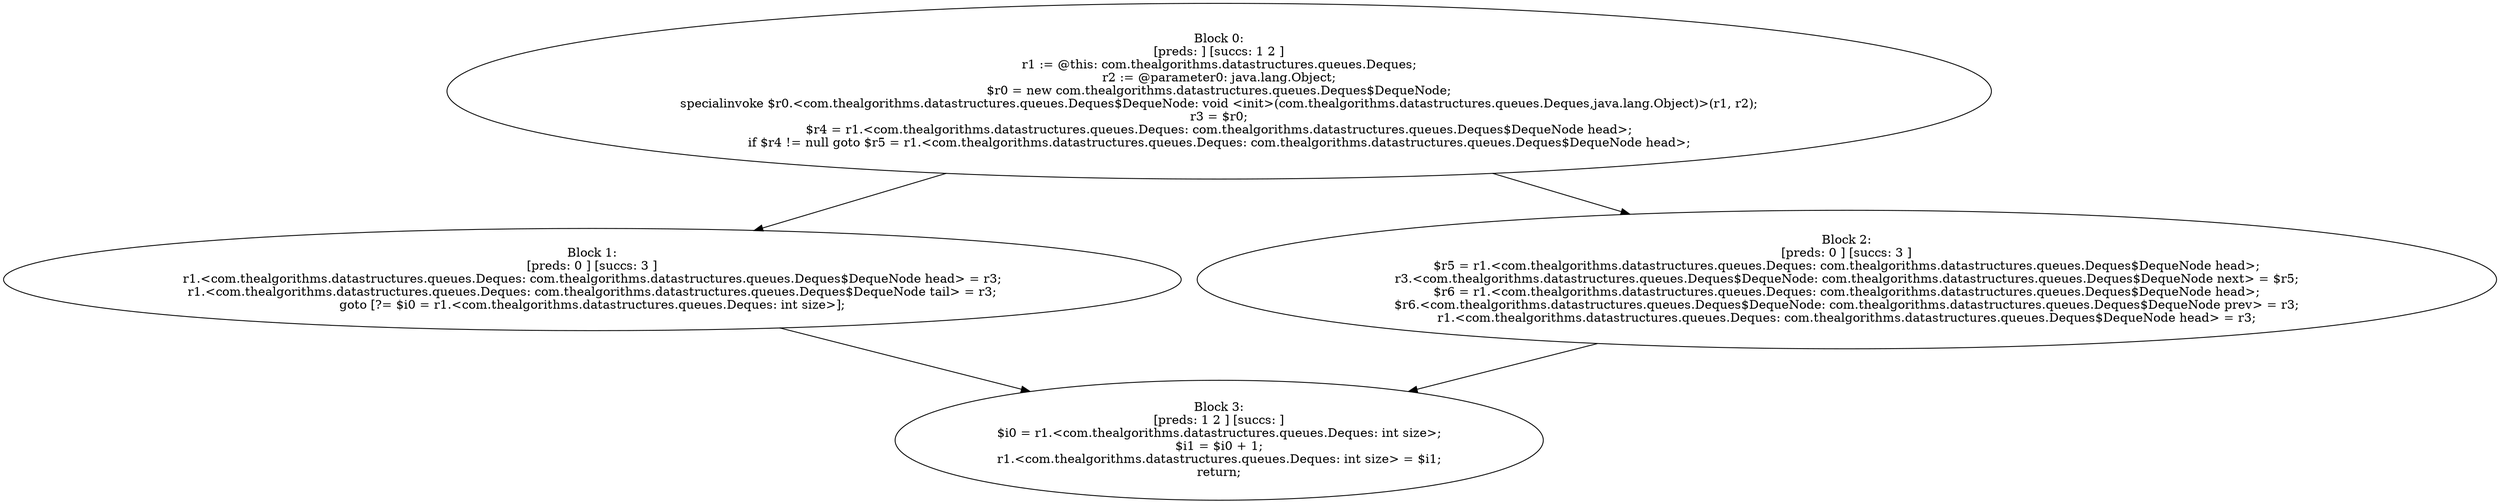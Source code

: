 digraph "unitGraph" {
    "Block 0:
[preds: ] [succs: 1 2 ]
r1 := @this: com.thealgorithms.datastructures.queues.Deques;
r2 := @parameter0: java.lang.Object;
$r0 = new com.thealgorithms.datastructures.queues.Deques$DequeNode;
specialinvoke $r0.<com.thealgorithms.datastructures.queues.Deques$DequeNode: void <init>(com.thealgorithms.datastructures.queues.Deques,java.lang.Object)>(r1, r2);
r3 = $r0;
$r4 = r1.<com.thealgorithms.datastructures.queues.Deques: com.thealgorithms.datastructures.queues.Deques$DequeNode head>;
if $r4 != null goto $r5 = r1.<com.thealgorithms.datastructures.queues.Deques: com.thealgorithms.datastructures.queues.Deques$DequeNode head>;
"
    "Block 1:
[preds: 0 ] [succs: 3 ]
r1.<com.thealgorithms.datastructures.queues.Deques: com.thealgorithms.datastructures.queues.Deques$DequeNode head> = r3;
r1.<com.thealgorithms.datastructures.queues.Deques: com.thealgorithms.datastructures.queues.Deques$DequeNode tail> = r3;
goto [?= $i0 = r1.<com.thealgorithms.datastructures.queues.Deques: int size>];
"
    "Block 2:
[preds: 0 ] [succs: 3 ]
$r5 = r1.<com.thealgorithms.datastructures.queues.Deques: com.thealgorithms.datastructures.queues.Deques$DequeNode head>;
r3.<com.thealgorithms.datastructures.queues.Deques$DequeNode: com.thealgorithms.datastructures.queues.Deques$DequeNode next> = $r5;
$r6 = r1.<com.thealgorithms.datastructures.queues.Deques: com.thealgorithms.datastructures.queues.Deques$DequeNode head>;
$r6.<com.thealgorithms.datastructures.queues.Deques$DequeNode: com.thealgorithms.datastructures.queues.Deques$DequeNode prev> = r3;
r1.<com.thealgorithms.datastructures.queues.Deques: com.thealgorithms.datastructures.queues.Deques$DequeNode head> = r3;
"
    "Block 3:
[preds: 1 2 ] [succs: ]
$i0 = r1.<com.thealgorithms.datastructures.queues.Deques: int size>;
$i1 = $i0 + 1;
r1.<com.thealgorithms.datastructures.queues.Deques: int size> = $i1;
return;
"
    "Block 0:
[preds: ] [succs: 1 2 ]
r1 := @this: com.thealgorithms.datastructures.queues.Deques;
r2 := @parameter0: java.lang.Object;
$r0 = new com.thealgorithms.datastructures.queues.Deques$DequeNode;
specialinvoke $r0.<com.thealgorithms.datastructures.queues.Deques$DequeNode: void <init>(com.thealgorithms.datastructures.queues.Deques,java.lang.Object)>(r1, r2);
r3 = $r0;
$r4 = r1.<com.thealgorithms.datastructures.queues.Deques: com.thealgorithms.datastructures.queues.Deques$DequeNode head>;
if $r4 != null goto $r5 = r1.<com.thealgorithms.datastructures.queues.Deques: com.thealgorithms.datastructures.queues.Deques$DequeNode head>;
"->"Block 1:
[preds: 0 ] [succs: 3 ]
r1.<com.thealgorithms.datastructures.queues.Deques: com.thealgorithms.datastructures.queues.Deques$DequeNode head> = r3;
r1.<com.thealgorithms.datastructures.queues.Deques: com.thealgorithms.datastructures.queues.Deques$DequeNode tail> = r3;
goto [?= $i0 = r1.<com.thealgorithms.datastructures.queues.Deques: int size>];
";
    "Block 0:
[preds: ] [succs: 1 2 ]
r1 := @this: com.thealgorithms.datastructures.queues.Deques;
r2 := @parameter0: java.lang.Object;
$r0 = new com.thealgorithms.datastructures.queues.Deques$DequeNode;
specialinvoke $r0.<com.thealgorithms.datastructures.queues.Deques$DequeNode: void <init>(com.thealgorithms.datastructures.queues.Deques,java.lang.Object)>(r1, r2);
r3 = $r0;
$r4 = r1.<com.thealgorithms.datastructures.queues.Deques: com.thealgorithms.datastructures.queues.Deques$DequeNode head>;
if $r4 != null goto $r5 = r1.<com.thealgorithms.datastructures.queues.Deques: com.thealgorithms.datastructures.queues.Deques$DequeNode head>;
"->"Block 2:
[preds: 0 ] [succs: 3 ]
$r5 = r1.<com.thealgorithms.datastructures.queues.Deques: com.thealgorithms.datastructures.queues.Deques$DequeNode head>;
r3.<com.thealgorithms.datastructures.queues.Deques$DequeNode: com.thealgorithms.datastructures.queues.Deques$DequeNode next> = $r5;
$r6 = r1.<com.thealgorithms.datastructures.queues.Deques: com.thealgorithms.datastructures.queues.Deques$DequeNode head>;
$r6.<com.thealgorithms.datastructures.queues.Deques$DequeNode: com.thealgorithms.datastructures.queues.Deques$DequeNode prev> = r3;
r1.<com.thealgorithms.datastructures.queues.Deques: com.thealgorithms.datastructures.queues.Deques$DequeNode head> = r3;
";
    "Block 1:
[preds: 0 ] [succs: 3 ]
r1.<com.thealgorithms.datastructures.queues.Deques: com.thealgorithms.datastructures.queues.Deques$DequeNode head> = r3;
r1.<com.thealgorithms.datastructures.queues.Deques: com.thealgorithms.datastructures.queues.Deques$DequeNode tail> = r3;
goto [?= $i0 = r1.<com.thealgorithms.datastructures.queues.Deques: int size>];
"->"Block 3:
[preds: 1 2 ] [succs: ]
$i0 = r1.<com.thealgorithms.datastructures.queues.Deques: int size>;
$i1 = $i0 + 1;
r1.<com.thealgorithms.datastructures.queues.Deques: int size> = $i1;
return;
";
    "Block 2:
[preds: 0 ] [succs: 3 ]
$r5 = r1.<com.thealgorithms.datastructures.queues.Deques: com.thealgorithms.datastructures.queues.Deques$DequeNode head>;
r3.<com.thealgorithms.datastructures.queues.Deques$DequeNode: com.thealgorithms.datastructures.queues.Deques$DequeNode next> = $r5;
$r6 = r1.<com.thealgorithms.datastructures.queues.Deques: com.thealgorithms.datastructures.queues.Deques$DequeNode head>;
$r6.<com.thealgorithms.datastructures.queues.Deques$DequeNode: com.thealgorithms.datastructures.queues.Deques$DequeNode prev> = r3;
r1.<com.thealgorithms.datastructures.queues.Deques: com.thealgorithms.datastructures.queues.Deques$DequeNode head> = r3;
"->"Block 3:
[preds: 1 2 ] [succs: ]
$i0 = r1.<com.thealgorithms.datastructures.queues.Deques: int size>;
$i1 = $i0 + 1;
r1.<com.thealgorithms.datastructures.queues.Deques: int size> = $i1;
return;
";
}
